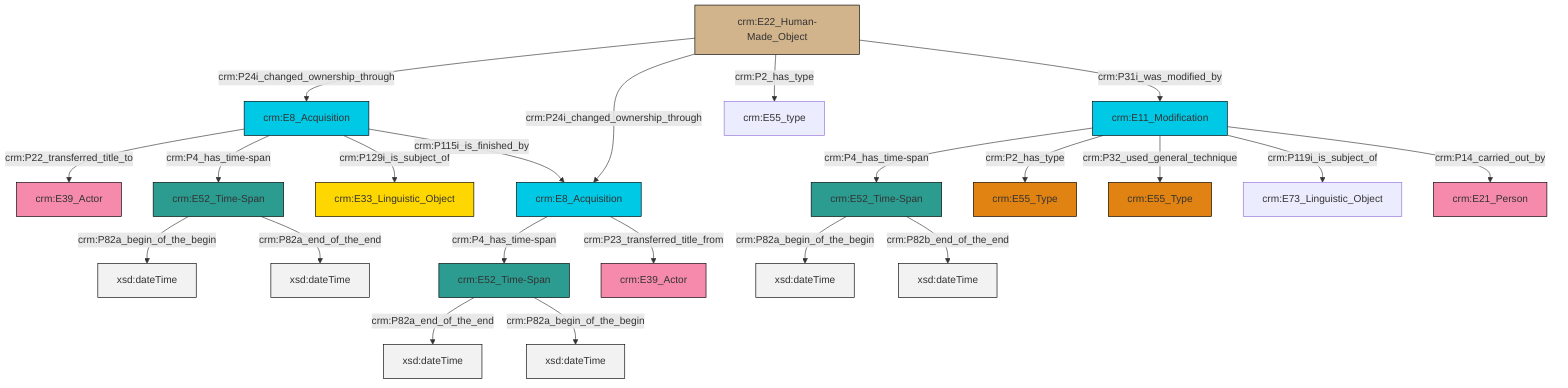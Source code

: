 graph TD
classDef Literal fill:#f2f2f2,stroke:#000000;
classDef CRM_Entity fill:#FFFFFF,stroke:#000000;
classDef Temporal_Entity fill:#00C9E6, stroke:#000000;
classDef Type fill:#E18312, stroke:#000000;
classDef Time-Span fill:#2C9C91, stroke:#000000;
classDef Appellation fill:#FFEB7F, stroke:#000000;
classDef Place fill:#008836, stroke:#000000;
classDef Persistent_Item fill:#B266B2, stroke:#000000;
classDef Conceptual_Object fill:#FFD700, stroke:#000000;
classDef Physical_Thing fill:#D2B48C, stroke:#000000;
classDef Actor fill:#f58aad, stroke:#000000;
classDef PC_Classes fill:#4ce600, stroke:#000000;
classDef Multi fill:#cccccc,stroke:#000000;

0["crm:E52_Time-Span"]:::Time-Span -->|crm:P82a_begin_of_the_begin| 1[xsd:dateTime]:::Literal
2["crm:E8_Acquisition"]:::Temporal_Entity -->|crm:P22_transferred_title_to| 3["crm:E39_Actor"]:::Actor
6["crm:E11_Modification"]:::Temporal_Entity -->|crm:P4_has_time-span| 7["crm:E52_Time-Span"]:::Time-Span
7["crm:E52_Time-Span"]:::Time-Span -->|crm:P82a_begin_of_the_begin| 9[xsd:dateTime]:::Literal
10["crm:E52_Time-Span"]:::Time-Span -->|crm:P82a_end_of_the_end| 11[xsd:dateTime]:::Literal
0["crm:E52_Time-Span"]:::Time-Span -->|crm:P82a_end_of_the_end| 12[xsd:dateTime]:::Literal
2["crm:E8_Acquisition"]:::Temporal_Entity -->|crm:P4_has_time-span| 0["crm:E52_Time-Span"]:::Time-Span
6["crm:E11_Modification"]:::Temporal_Entity -->|crm:P2_has_type| 24["crm:E55_Type"]:::Type
19["crm:E8_Acquisition"]:::Temporal_Entity -->|crm:P4_has_time-span| 10["crm:E52_Time-Span"]:::Time-Span
25["crm:E22_Human-Made_Object"]:::Physical_Thing -->|crm:P24i_changed_ownership_through| 2["crm:E8_Acquisition"]:::Temporal_Entity
6["crm:E11_Modification"]:::Temporal_Entity -->|crm:P32_used_general_technique| 27["crm:E55_Type"]:::Type
10["crm:E52_Time-Span"]:::Time-Span -->|crm:P82a_begin_of_the_begin| 32[xsd:dateTime]:::Literal
19["crm:E8_Acquisition"]:::Temporal_Entity -->|crm:P23_transferred_title_from| 16["crm:E39_Actor"]:::Actor
2["crm:E8_Acquisition"]:::Temporal_Entity -->|crm:P129i_is_subject_of| 21["crm:E33_Linguistic_Object"]:::Conceptual_Object
6["crm:E11_Modification"]:::Temporal_Entity -->|crm:P119i_is_subject_of| 13["crm:E73_Linguistic_Object"]:::Default
25["crm:E22_Human-Made_Object"]:::Physical_Thing -->|crm:P24i_changed_ownership_through| 19["crm:E8_Acquisition"]:::Temporal_Entity
25["crm:E22_Human-Made_Object"]:::Physical_Thing -->|crm:P2_has_type| 4["crm:E55_type"]:::Default
6["crm:E11_Modification"]:::Temporal_Entity -->|crm:P14_carried_out_by| 30["crm:E21_Person"]:::Actor
25["crm:E22_Human-Made_Object"]:::Physical_Thing -->|crm:P31i_was_modified_by| 6["crm:E11_Modification"]:::Temporal_Entity
2["crm:E8_Acquisition"]:::Temporal_Entity -->|crm:P115i_is_finished_by| 19["crm:E8_Acquisition"]:::Temporal_Entity
7["crm:E52_Time-Span"]:::Time-Span -->|crm:P82b_end_of_the_end| 35[xsd:dateTime]:::Literal